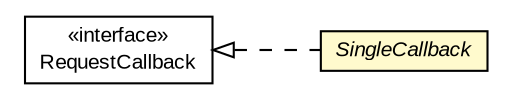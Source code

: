 #!/usr/local/bin/dot
#
# Class diagram 
# Generated by UMLGraph version R5_6-24-gf6e263 (http://www.umlgraph.org/)
#

digraph G {
	edge [fontname="arial",fontsize=10,labelfontname="arial",labelfontsize=10];
	node [fontname="arial",fontsize=10,shape=plaintext];
	nodesep=0.25;
	ranksep=0.5;
	rankdir=LR;
	// org.turbogwt.core.http.client.SingleCallback
	c3685 [label=<<table title="org.turbogwt.core.http.client.SingleCallback" border="0" cellborder="1" cellspacing="0" cellpadding="2" port="p" bgcolor="lemonChiffon" href="./SingleCallback.html">
		<tr><td><table border="0" cellspacing="0" cellpadding="1">
<tr><td align="center" balign="center"><font face="arial italic"> SingleCallback </font></td></tr>
		</table></td></tr>
		</table>>, URL="./SingleCallback.html", fontname="arial", fontcolor="black", fontsize=10.0];
	//org.turbogwt.core.http.client.SingleCallback implements com.google.gwt.http.client.RequestCallback
	c3743:p -> c3685:p [dir=back,arrowtail=empty,style=dashed];
	// com.google.gwt.http.client.RequestCallback
	c3743 [label=<<table title="com.google.gwt.http.client.RequestCallback" border="0" cellborder="1" cellspacing="0" cellpadding="2" port="p" href="http://google-web-toolkit.googlecode.com/svn/javadoc/latest/com/google/gwt/http/client/RequestCallback.html">
		<tr><td><table border="0" cellspacing="0" cellpadding="1">
<tr><td align="center" balign="center"> &#171;interface&#187; </td></tr>
<tr><td align="center" balign="center"> RequestCallback </td></tr>
		</table></td></tr>
		</table>>, URL="http://google-web-toolkit.googlecode.com/svn/javadoc/latest/com/google/gwt/http/client/RequestCallback.html", fontname="arial", fontcolor="black", fontsize=10.0];
}

